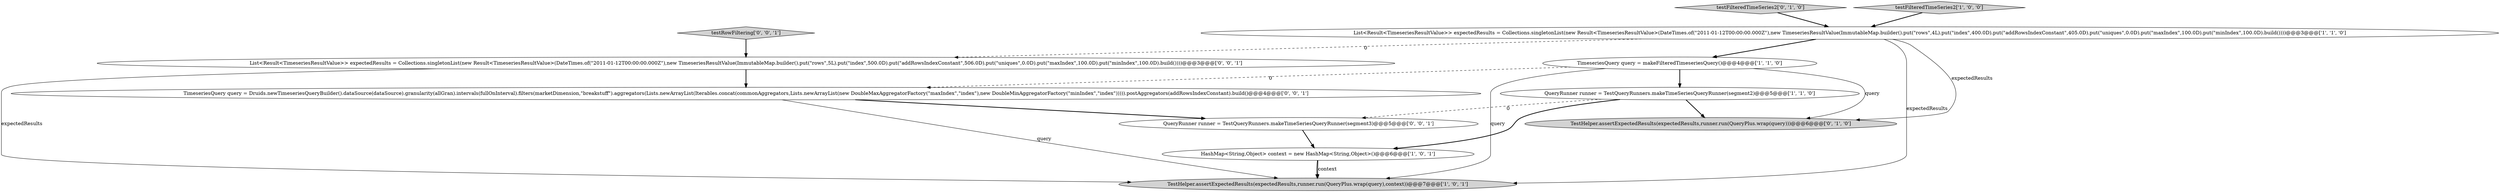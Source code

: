 digraph {
4 [style = filled, label = "List<Result<TimeseriesResultValue>> expectedResults = Collections.singletonList(new Result<TimeseriesResultValue>(DateTimes.of(\"2011-01-12T00:00:00.000Z\"),new TimeseriesResultValue(ImmutableMap.builder().put(\"rows\",4L).put(\"index\",400.0D).put(\"addRowsIndexConstant\",405.0D).put(\"uniques\",0.0D).put(\"maxIndex\",100.0D).put(\"minIndex\",100.0D).build())))@@@3@@@['1', '1', '0']", fillcolor = white, shape = ellipse image = "AAA0AAABBB1BBB"];
1 [style = filled, label = "TimeseriesQuery query = makeFilteredTimeseriesQuery()@@@4@@@['1', '1', '0']", fillcolor = white, shape = ellipse image = "AAA0AAABBB1BBB"];
2 [style = filled, label = "TestHelper.assertExpectedResults(expectedResults,runner.run(QueryPlus.wrap(query),context))@@@7@@@['1', '0', '1']", fillcolor = lightgray, shape = ellipse image = "AAA0AAABBB1BBB"];
5 [style = filled, label = "QueryRunner runner = TestQueryRunners.makeTimeSeriesQueryRunner(segment2)@@@5@@@['1', '1', '0']", fillcolor = white, shape = ellipse image = "AAA0AAABBB1BBB"];
7 [style = filled, label = "testFilteredTimeSeries2['0', '1', '0']", fillcolor = lightgray, shape = diamond image = "AAA0AAABBB2BBB"];
8 [style = filled, label = "TimeseriesQuery query = Druids.newTimeseriesQueryBuilder().dataSource(dataSource).granularity(allGran).intervals(fullOnInterval).filters(marketDimension,\"breakstuff\").aggregators(Lists.newArrayList(Iterables.concat(commonAggregators,Lists.newArrayList(new DoubleMaxAggregatorFactory(\"maxIndex\",\"index\"),new DoubleMinAggregatorFactory(\"minIndex\",\"index\"))))).postAggregators(addRowsIndexConstant).build()@@@4@@@['0', '0', '1']", fillcolor = white, shape = ellipse image = "AAA0AAABBB3BBB"];
0 [style = filled, label = "HashMap<String,Object> context = new HashMap<String,Object>()@@@6@@@['1', '0', '1']", fillcolor = white, shape = ellipse image = "AAA0AAABBB1BBB"];
6 [style = filled, label = "TestHelper.assertExpectedResults(expectedResults,runner.run(QueryPlus.wrap(query)))@@@6@@@['0', '1', '0']", fillcolor = lightgray, shape = ellipse image = "AAA0AAABBB2BBB"];
3 [style = filled, label = "testFilteredTimeSeries2['1', '0', '0']", fillcolor = lightgray, shape = diamond image = "AAA0AAABBB1BBB"];
11 [style = filled, label = "List<Result<TimeseriesResultValue>> expectedResults = Collections.singletonList(new Result<TimeseriesResultValue>(DateTimes.of(\"2011-01-12T00:00:00.000Z\"),new TimeseriesResultValue(ImmutableMap.builder().put(\"rows\",5L).put(\"index\",500.0D).put(\"addRowsIndexConstant\",506.0D).put(\"uniques\",0.0D).put(\"maxIndex\",100.0D).put(\"minIndex\",100.0D).build())))@@@3@@@['0', '0', '1']", fillcolor = white, shape = ellipse image = "AAA0AAABBB3BBB"];
9 [style = filled, label = "QueryRunner runner = TestQueryRunners.makeTimeSeriesQueryRunner(segment3)@@@5@@@['0', '0', '1']", fillcolor = white, shape = ellipse image = "AAA0AAABBB3BBB"];
10 [style = filled, label = "testRowFiltering['0', '0', '1']", fillcolor = lightgray, shape = diamond image = "AAA0AAABBB3BBB"];
1->5 [style = bold, label=""];
9->0 [style = bold, label=""];
11->2 [style = solid, label="expectedResults"];
0->2 [style = bold, label=""];
4->2 [style = solid, label="expectedResults"];
5->9 [style = dashed, label="0"];
7->4 [style = bold, label=""];
1->6 [style = solid, label="query"];
0->2 [style = solid, label="context"];
3->4 [style = bold, label=""];
8->2 [style = solid, label="query"];
5->6 [style = bold, label=""];
5->0 [style = bold, label=""];
1->2 [style = solid, label="query"];
4->6 [style = solid, label="expectedResults"];
8->9 [style = bold, label=""];
11->8 [style = bold, label=""];
1->8 [style = dashed, label="0"];
4->1 [style = bold, label=""];
4->11 [style = dashed, label="0"];
10->11 [style = bold, label=""];
}

